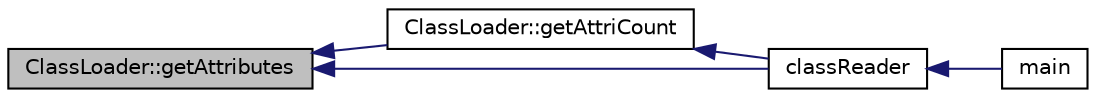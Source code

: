 digraph "ClassLoader::getAttributes"
{
  edge [fontname="Helvetica",fontsize="10",labelfontname="Helvetica",labelfontsize="10"];
  node [fontname="Helvetica",fontsize="10",shape=record];
  rankdir="LR";
  Node1 [label="ClassLoader::getAttributes",height=0.2,width=0.4,color="black", fillcolor="grey75", style="filled", fontcolor="black"];
  Node1 -> Node2 [dir="back",color="midnightblue",fontsize="10",style="solid",fontname="Helvetica"];
  Node2 [label="ClassLoader::getAttriCount",height=0.2,width=0.4,color="black", fillcolor="white", style="filled",URL="$class_class_loader.html#a047f5d93000be571f23484c809ab9b2d"];
  Node2 -> Node3 [dir="back",color="midnightblue",fontsize="10",style="solid",fontname="Helvetica"];
  Node3 [label="classReader",height=0.2,width=0.4,color="black", fillcolor="white", style="filled",URL="$jvm_8cpp.html#a893044ba12149c5e0ed3b4a19474fc4a",tooltip="Chama o exibidor de ClassLoader. "];
  Node3 -> Node4 [dir="back",color="midnightblue",fontsize="10",style="solid",fontname="Helvetica"];
  Node4 [label="main",height=0.2,width=0.4,color="black", fillcolor="white", style="filled",URL="$jvm_8cpp.html#a0ddf1224851353fc92bfbff6f499fa97",tooltip="Função main. "];
  Node1 -> Node3 [dir="back",color="midnightblue",fontsize="10",style="solid",fontname="Helvetica"];
}
